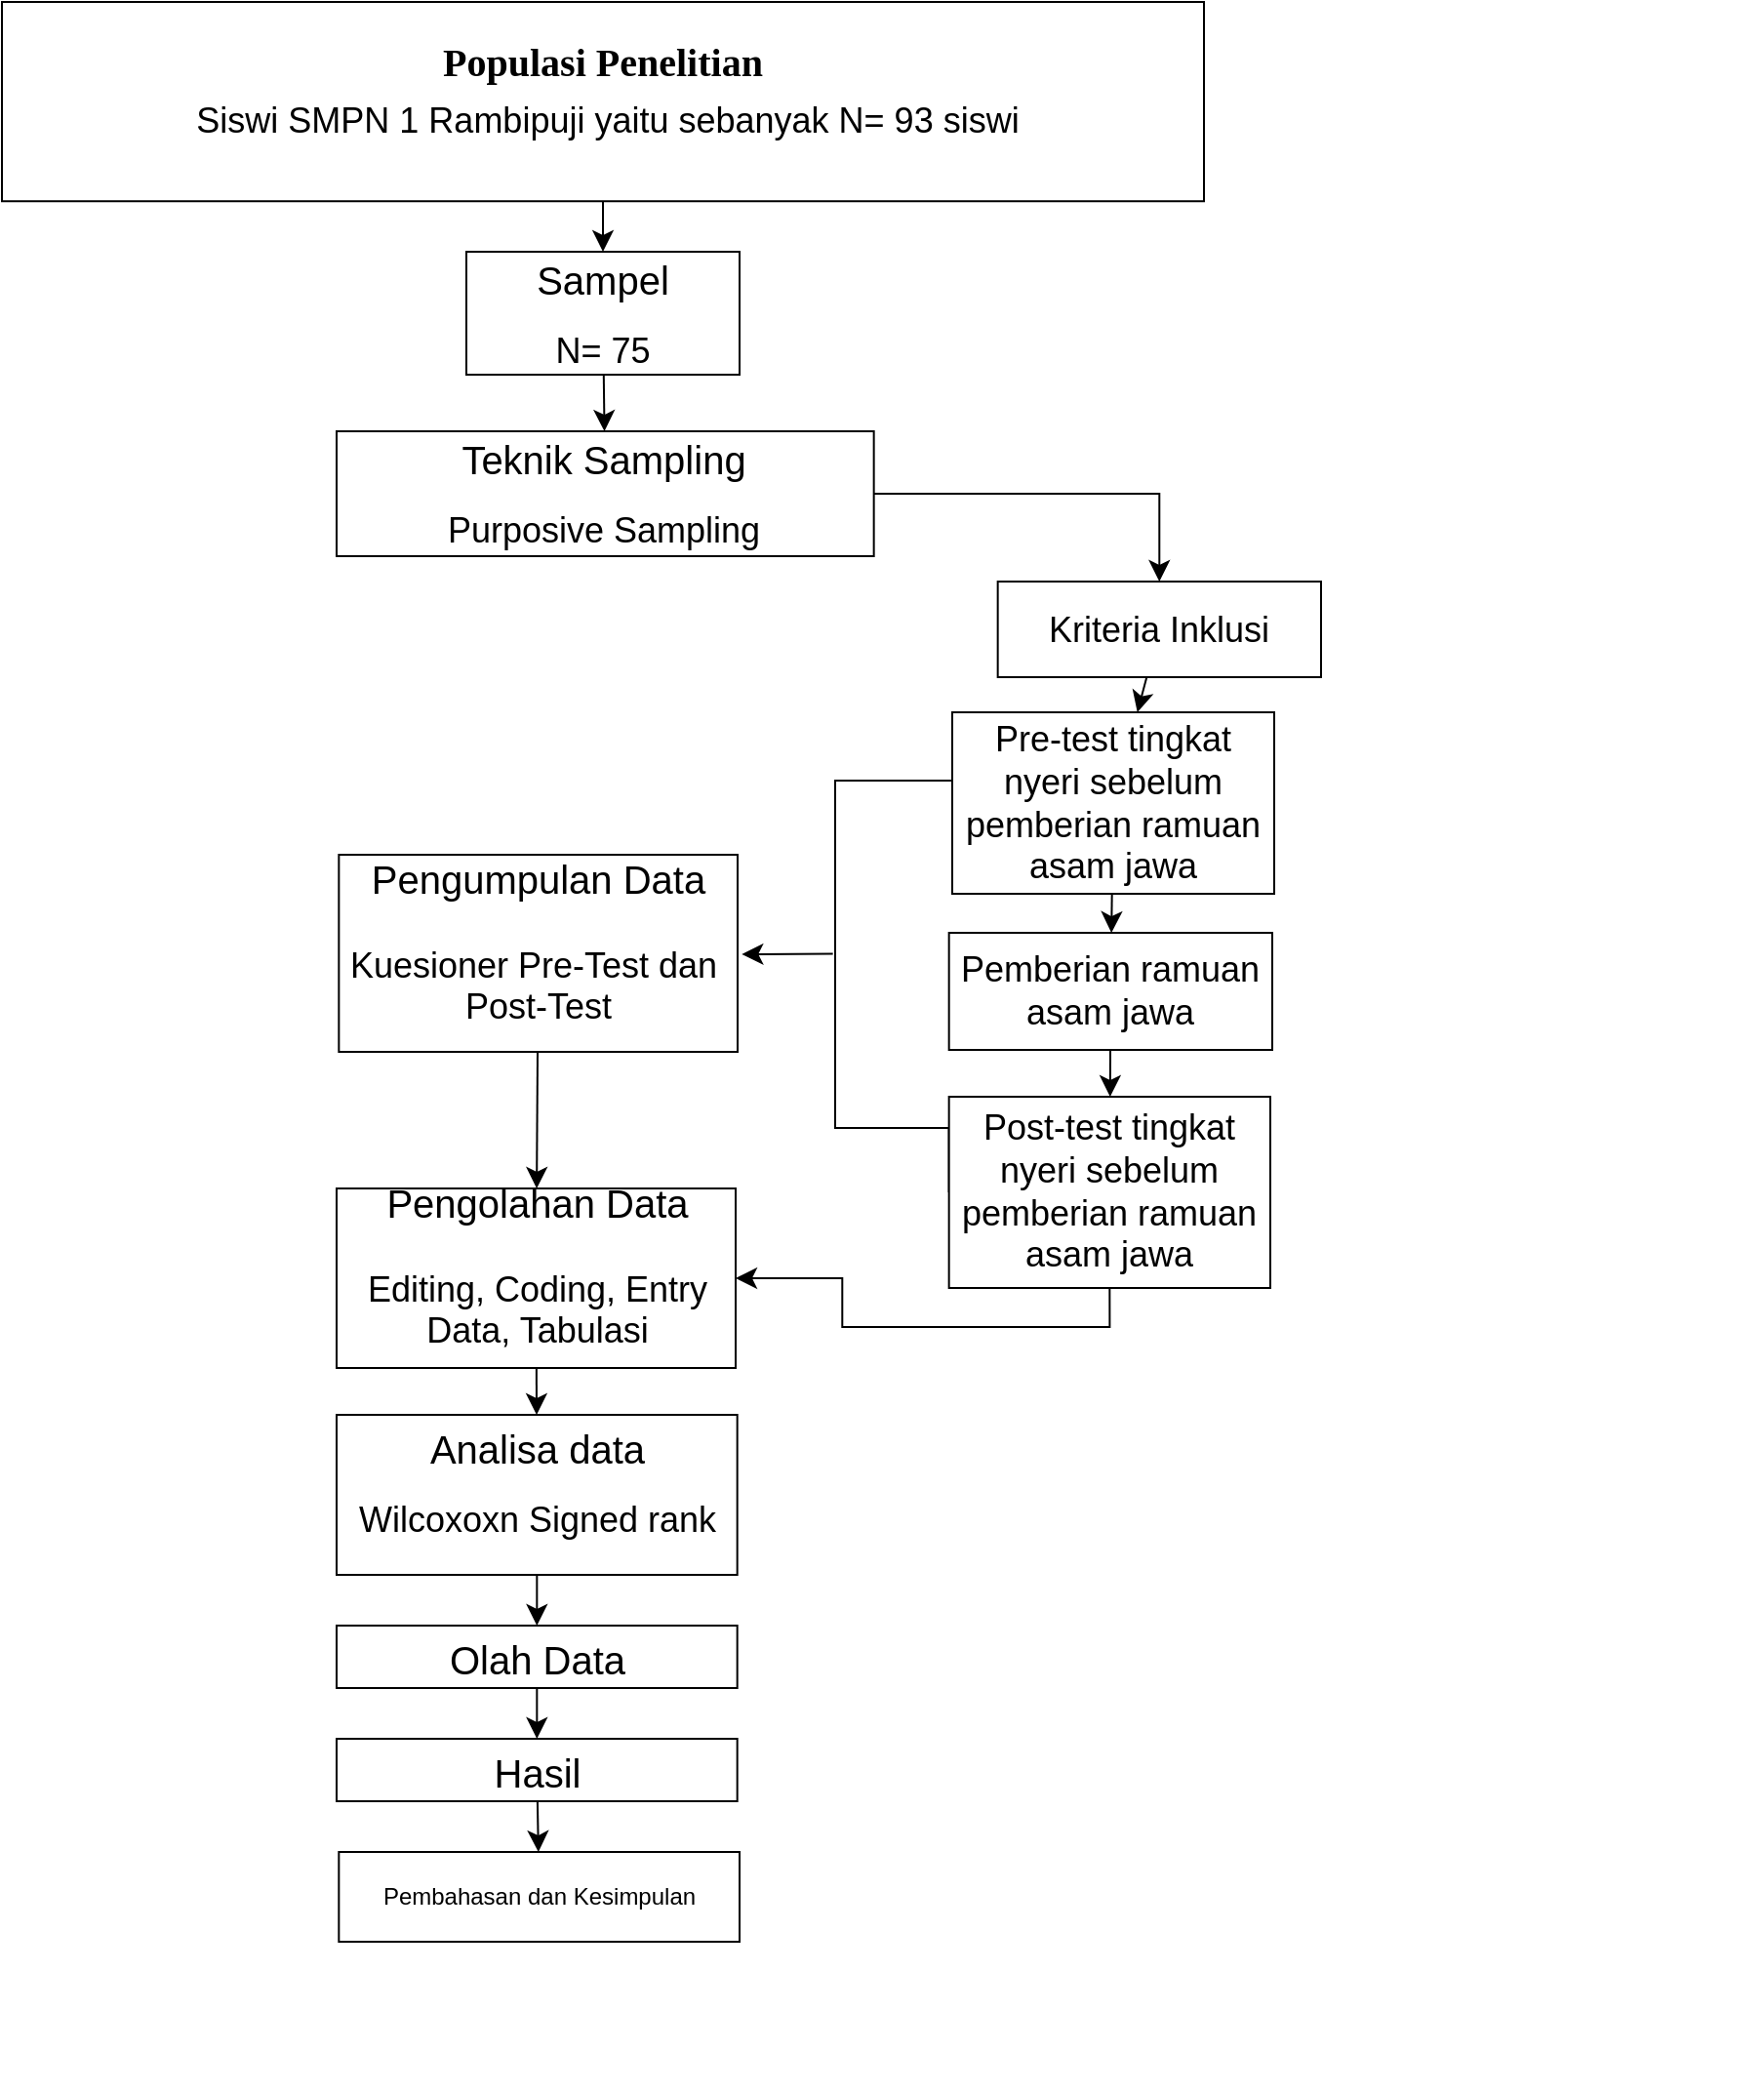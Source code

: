 <mxfile version="26.2.13">
  <diagram name="Halaman-1" id="1_oFxnIw0mCiq7-4HAE7">
    <mxGraphModel dx="2435" dy="1663" grid="0" gridSize="10" guides="1" tooltips="0" connect="1" arrows="1" fold="1" page="0" pageScale="1" pageWidth="827" pageHeight="1169" math="0" shadow="0">
      <root>
        <mxCell id="0" />
        <mxCell id="1" parent="0" />
        <mxCell id="OYHUXtUrew79GNLib5GX-62" value="" style="group" vertex="1" connectable="0" parent="1">
          <mxGeometry x="-1306" y="-992" width="877" height="1064" as="geometry" />
        </mxCell>
        <mxCell id="OYHUXtUrew79GNLib5GX-10" value="&lt;p align=&quot;center&quot; class=&quot;MsoNormal&quot;&gt;&lt;font style=&quot;font-size: 18px;&quot;&gt;Kriteria Inklusi&lt;/font&gt;&lt;/p&gt;" style="whiteSpace=wrap;html=1;rounded=0;" vertex="1" parent="OYHUXtUrew79GNLib5GX-62">
          <mxGeometry x="485.333" y="291" width="165.667" height="49" as="geometry" />
        </mxCell>
        <mxCell id="OYHUXtUrew79GNLib5GX-63" value="" style="group" vertex="1" connectable="0" parent="OYHUXtUrew79GNLib5GX-62">
          <mxGeometry x="-25" y="-6" width="877" height="1064" as="geometry" />
        </mxCell>
        <mxCell id="OYHUXtUrew79GNLib5GX-4" value="" style="edgeStyle=none;curved=1;rounded=0;orthogonalLoop=1;jettySize=auto;html=1;fontSize=12;startSize=8;endSize=8;" edge="1" parent="OYHUXtUrew79GNLib5GX-63" source="OYHUXtUrew79GNLib5GX-1" target="OYHUXtUrew79GNLib5GX-3">
          <mxGeometry relative="1" as="geometry" />
        </mxCell>
        <mxCell id="OYHUXtUrew79GNLib5GX-1" value="&lt;p style=&quot;margin-left: 0cm;&quot; align=&quot;center&quot; class=&quot;MsoListParagraph&quot;&gt;&lt;b&gt;&lt;span style=&quot;font-family: &amp;quot;Times New Roman&amp;quot;, serif;&quot; lang=&quot;IN&quot;&gt;&lt;font style=&quot;font-size: 20px;&quot;&gt;Populasi Penelitian&lt;/font&gt;&lt;/span&gt;&lt;/b&gt;&lt;/p&gt;&lt;p align=&quot;center&quot; class=&quot;MsoNormal&quot;&gt;&lt;span style=&quot;line-height: 12.84px;&quot;&gt;&lt;font style=&quot;font-size: 18px;&quot;&gt;&amp;nbsp;Siswi SMPN 1 Rambipuji yaitu sebanyak N= 93 siswi&lt;/font&gt;&lt;/span&gt;&lt;/p&gt;&lt;div&gt;&lt;br&gt;&lt;/div&gt;" style="rounded=0;whiteSpace=wrap;html=1;" vertex="1" parent="OYHUXtUrew79GNLib5GX-63">
          <mxGeometry width="616" height="102.12" as="geometry" />
        </mxCell>
        <mxCell id="OYHUXtUrew79GNLib5GX-6" value="" style="edgeStyle=none;curved=1;rounded=0;orthogonalLoop=1;jettySize=auto;html=1;fontSize=12;startSize=8;endSize=8;" edge="1" parent="OYHUXtUrew79GNLib5GX-63" source="OYHUXtUrew79GNLib5GX-3" target="OYHUXtUrew79GNLib5GX-5">
          <mxGeometry relative="1" as="geometry" />
        </mxCell>
        <mxCell id="OYHUXtUrew79GNLib5GX-3" value="&lt;font style=&quot;font-size: 20px;&quot;&gt;Sampel&lt;/font&gt;&lt;div&gt;&lt;br&gt;&lt;div&gt;&lt;font style=&quot;font-size: 18px;&quot;&gt;N= 75&lt;/font&gt;&lt;/div&gt;&lt;/div&gt;" style="rounded=0;whiteSpace=wrap;html=1;" vertex="1" parent="OYHUXtUrew79GNLib5GX-63">
          <mxGeometry x="238" y="128" width="140" height="63" as="geometry" />
        </mxCell>
        <mxCell id="OYHUXtUrew79GNLib5GX-22" style="edgeStyle=orthogonalEdgeStyle;rounded=0;orthogonalLoop=1;jettySize=auto;html=1;fontSize=12;startSize=8;endSize=8;exitX=1;exitY=0.5;exitDx=0;exitDy=0;" edge="1" parent="OYHUXtUrew79GNLib5GX-63" source="OYHUXtUrew79GNLib5GX-5" target="OYHUXtUrew79GNLib5GX-10">
          <mxGeometry relative="1" as="geometry">
            <mxPoint x="555.702" y="256.684" as="targetPoint" />
            <mxPoint x="455.0" y="250" as="sourcePoint" />
          </mxGeometry>
        </mxCell>
        <mxCell id="OYHUXtUrew79GNLib5GX-5" value="&lt;font style=&quot;font-size: 20px;&quot;&gt;Teknik Sampling&lt;/font&gt;&lt;div&gt;&lt;br&gt;&lt;/div&gt;&lt;div&gt;&lt;font style=&quot;font-size: 18px;&quot;&gt;Purposive Sampling&lt;/font&gt;&lt;/div&gt;" style="rounded=0;whiteSpace=wrap;html=1;" vertex="1" parent="OYHUXtUrew79GNLib5GX-63">
          <mxGeometry x="171.5" y="220" width="275.33" height="64" as="geometry" />
        </mxCell>
        <mxCell id="OYHUXtUrew79GNLib5GX-24" value="" style="edgeStyle=none;curved=1;rounded=0;orthogonalLoop=1;jettySize=auto;html=1;fontSize=12;startSize=8;endSize=8;" edge="1" parent="OYHUXtUrew79GNLib5GX-63" source="OYHUXtUrew79GNLib5GX-10" target="OYHUXtUrew79GNLib5GX-23">
          <mxGeometry relative="1" as="geometry" />
        </mxCell>
        <mxCell id="OYHUXtUrew79GNLib5GX-26" value="" style="edgeStyle=none;curved=1;rounded=0;orthogonalLoop=1;jettySize=auto;html=1;fontSize=12;startSize=8;endSize=8;" edge="1" parent="OYHUXtUrew79GNLib5GX-63" source="OYHUXtUrew79GNLib5GX-23" target="OYHUXtUrew79GNLib5GX-25">
          <mxGeometry relative="1" as="geometry" />
        </mxCell>
        <mxCell id="OYHUXtUrew79GNLib5GX-32" value="" style="edgeStyle=orthogonalEdgeStyle;rounded=0;orthogonalLoop=1;jettySize=auto;html=1;fontSize=12;startSize=8;endSize=8;entryX=0;entryY=0.5;entryDx=0;entryDy=0;exitX=0;exitY=0.5;exitDx=0;exitDy=0;startArrow=none;startFill=0;endArrow=none;" edge="1" parent="OYHUXtUrew79GNLib5GX-63" source="OYHUXtUrew79GNLib5GX-23" target="OYHUXtUrew79GNLib5GX-29">
          <mxGeometry relative="1" as="geometry">
            <Array as="points">
              <mxPoint x="427" y="399" />
              <mxPoint x="427" y="577" />
            </Array>
          </mxGeometry>
        </mxCell>
        <mxCell id="OYHUXtUrew79GNLib5GX-23" value="&lt;span style=&quot;font-size: 18px;&quot;&gt;Pre-test tingkat&lt;/span&gt;&lt;br style=&quot;font-size: 18px;&quot;&gt;&lt;span style=&quot;font-size: 18px;&quot;&gt;nyeri sebelum pemberian ramuan asam jawa&lt;/span&gt;" style="whiteSpace=wrap;html=1;rounded=0;" vertex="1" parent="OYHUXtUrew79GNLib5GX-63">
          <mxGeometry x="487" y="364" width="165" height="93" as="geometry" />
        </mxCell>
        <mxCell id="OYHUXtUrew79GNLib5GX-30" value="" style="edgeStyle=none;curved=1;rounded=0;orthogonalLoop=1;jettySize=auto;html=1;fontSize=12;startSize=8;endSize=8;" edge="1" parent="OYHUXtUrew79GNLib5GX-63" source="OYHUXtUrew79GNLib5GX-25" target="OYHUXtUrew79GNLib5GX-29">
          <mxGeometry relative="1" as="geometry" />
        </mxCell>
        <mxCell id="OYHUXtUrew79GNLib5GX-25" value="&lt;font style=&quot;font-size: 18px;&quot;&gt;Pemberian ramuan asam jawa&lt;/font&gt;" style="whiteSpace=wrap;html=1;rounded=0;" vertex="1" parent="OYHUXtUrew79GNLib5GX-63">
          <mxGeometry x="485.333" y="477" width="165.667" height="60" as="geometry" />
        </mxCell>
        <mxCell id="OYHUXtUrew79GNLib5GX-43" style="edgeStyle=orthogonalEdgeStyle;rounded=0;orthogonalLoop=1;jettySize=auto;html=1;entryX=1;entryY=0.5;entryDx=0;entryDy=0;fontSize=12;startSize=8;endSize=8;exitX=0.5;exitY=1;exitDx=0;exitDy=0;" edge="1" parent="OYHUXtUrew79GNLib5GX-63" source="OYHUXtUrew79GNLib5GX-29" target="OYHUXtUrew79GNLib5GX-41">
          <mxGeometry relative="1" as="geometry" />
        </mxCell>
        <mxCell id="OYHUXtUrew79GNLib5GX-29" value="&lt;span style=&quot;font-size: 18px;&quot;&gt;Post-test tingkat nyeri sebelum pemberian ramuan asam jawa&lt;/span&gt;" style="whiteSpace=wrap;html=1;rounded=0;" vertex="1" parent="OYHUXtUrew79GNLib5GX-63">
          <mxGeometry x="485.33" y="561" width="164.67" height="98" as="geometry" />
        </mxCell>
        <mxCell id="OYHUXtUrew79GNLib5GX-42" value="" style="edgeStyle=none;curved=1;rounded=0;orthogonalLoop=1;jettySize=auto;html=1;fontSize=12;startSize=8;endSize=8;" edge="1" parent="OYHUXtUrew79GNLib5GX-63" source="OYHUXtUrew79GNLib5GX-31" target="OYHUXtUrew79GNLib5GX-41">
          <mxGeometry relative="1" as="geometry" />
        </mxCell>
        <mxCell id="OYHUXtUrew79GNLib5GX-31" value="&lt;div&gt;&lt;font style=&quot;font-size: 20px;&quot;&gt;Pengumpulan Data&lt;/font&gt;&lt;/div&gt;&lt;div&gt;&lt;span style=&quot;font-size: 18px; background-color: transparent; color: light-dark(rgb(0, 0, 0), rgb(255, 255, 255));&quot;&gt;&lt;br&gt;&lt;/span&gt;&lt;/div&gt;&lt;div&gt;&lt;span style=&quot;font-size: 18px; background-color: transparent; color: light-dark(rgb(0, 0, 0), rgb(255, 255, 255));&quot;&gt;Kuesioner Pre-Test dan&amp;nbsp; Post-Test&lt;/span&gt;&lt;/div&gt;&lt;p align=&quot;center&quot; class=&quot;MsoNormal&quot;&gt;&lt;/p&gt;" style="whiteSpace=wrap;html=1;rounded=0;" vertex="1" parent="OYHUXtUrew79GNLib5GX-63">
          <mxGeometry x="172.67" y="437" width="204.33" height="101" as="geometry" />
        </mxCell>
        <mxCell id="OYHUXtUrew79GNLib5GX-38" style="edgeStyle=none;curved=0;rounded=0;orthogonalLoop=1;jettySize=auto;html=1;fontSize=12;startSize=8;endSize=8;" edge="1" parent="OYHUXtUrew79GNLib5GX-63">
          <mxGeometry relative="1" as="geometry">
            <mxPoint x="379.167" y="488" as="targetPoint" />
            <mxPoint x="425.833" y="487.74" as="sourcePoint" />
          </mxGeometry>
        </mxCell>
        <mxCell id="OYHUXtUrew79GNLib5GX-45" value="" style="edgeStyle=none;curved=1;rounded=0;orthogonalLoop=1;jettySize=auto;html=1;fontSize=12;startSize=8;endSize=8;" edge="1" parent="OYHUXtUrew79GNLib5GX-63" source="OYHUXtUrew79GNLib5GX-41" target="OYHUXtUrew79GNLib5GX-44">
          <mxGeometry relative="1" as="geometry" />
        </mxCell>
        <mxCell id="OYHUXtUrew79GNLib5GX-41" value="&lt;div&gt;&lt;font style=&quot;font-size: 20px;&quot;&gt;Pengolahan Data&lt;/font&gt;&lt;/div&gt;&lt;div&gt;&lt;span style=&quot;background-color: transparent; color: light-dark(rgb(0, 0, 0), rgb(255, 255, 255)); font-size: 18px;&quot;&gt;&lt;br&gt;&lt;/span&gt;&lt;/div&gt;&lt;div&gt;&lt;span style=&quot;background-color: transparent; color: light-dark(rgb(0, 0, 0), rgb(255, 255, 255)); font-size: 18px;&quot;&gt;Editing, Coding, Entry Data, Tabulasi&lt;/span&gt;&lt;/div&gt;&lt;p align=&quot;center&quot; class=&quot;MsoNormal&quot;&gt;&lt;/p&gt;" style="whiteSpace=wrap;html=1;rounded=0;" vertex="1" parent="OYHUXtUrew79GNLib5GX-63">
          <mxGeometry x="171.5" y="608" width="204.5" height="92" as="geometry" />
        </mxCell>
        <mxCell id="OYHUXtUrew79GNLib5GX-55" value="" style="edgeStyle=none;curved=1;rounded=0;orthogonalLoop=1;jettySize=auto;html=1;fontSize=12;startSize=8;endSize=8;" edge="1" parent="OYHUXtUrew79GNLib5GX-63" source="OYHUXtUrew79GNLib5GX-44" target="OYHUXtUrew79GNLib5GX-54">
          <mxGeometry relative="1" as="geometry" />
        </mxCell>
        <mxCell id="OYHUXtUrew79GNLib5GX-44" value="&lt;div&gt;&lt;font style=&quot;font-size: 20px;&quot;&gt;Analisa data&lt;/font&gt;&lt;/div&gt;&lt;div&gt;&lt;br&gt;&lt;/div&gt;&lt;div&gt;&lt;span style=&quot;background-color: transparent; color: light-dark(rgb(0, 0, 0), rgb(255, 255, 255));&quot;&gt;&lt;font style=&quot;font-size: 18px;&quot;&gt;Wilcoxoxn Signed rank&lt;/font&gt;&lt;/span&gt;&lt;/div&gt;&lt;p align=&quot;center&quot; class=&quot;MsoNormal&quot;&gt;&lt;/p&gt;" style="whiteSpace=wrap;html=1;rounded=0;" vertex="1" parent="OYHUXtUrew79GNLib5GX-63">
          <mxGeometry x="171.5" y="724" width="205.333" height="82" as="geometry" />
        </mxCell>
        <mxCell id="OYHUXtUrew79GNLib5GX-49" value="Pembahasan dan Kesimpulan" style="whiteSpace=wrap;html=1;rounded=0;" vertex="1" parent="OYHUXtUrew79GNLib5GX-63">
          <mxGeometry x="172.667" y="948" width="205.333" height="46" as="geometry" />
        </mxCell>
        <mxCell id="OYHUXtUrew79GNLib5GX-60" value="" style="edgeStyle=none;curved=1;rounded=0;orthogonalLoop=1;jettySize=auto;html=1;fontSize=12;startSize=8;endSize=8;" edge="1" parent="OYHUXtUrew79GNLib5GX-63" source="OYHUXtUrew79GNLib5GX-54" target="OYHUXtUrew79GNLib5GX-59">
          <mxGeometry relative="1" as="geometry" />
        </mxCell>
        <mxCell id="OYHUXtUrew79GNLib5GX-54" value="&lt;div&gt;&lt;br&gt;&lt;/div&gt;&lt;div&gt;&lt;font style=&quot;font-size: 20px;&quot;&gt;Olah Data&lt;/font&gt;&lt;/div&gt;&lt;p align=&quot;center&quot; class=&quot;MsoNormal&quot;&gt;&lt;/p&gt;" style="whiteSpace=wrap;html=1;rounded=0;" vertex="1" parent="OYHUXtUrew79GNLib5GX-63">
          <mxGeometry x="171.5" y="832" width="205.333" height="32" as="geometry" />
        </mxCell>
        <mxCell id="OYHUXtUrew79GNLib5GX-61" value="" style="edgeStyle=none;curved=1;rounded=0;orthogonalLoop=1;jettySize=auto;html=1;fontSize=12;startSize=8;endSize=8;" edge="1" parent="OYHUXtUrew79GNLib5GX-63" source="OYHUXtUrew79GNLib5GX-59" target="OYHUXtUrew79GNLib5GX-49">
          <mxGeometry relative="1" as="geometry" />
        </mxCell>
        <mxCell id="OYHUXtUrew79GNLib5GX-59" value="&lt;div&gt;&lt;br&gt;&lt;/div&gt;&lt;div&gt;&lt;font style=&quot;font-size: 20px;&quot;&gt;Hasil&lt;/font&gt;&lt;/div&gt;&lt;p align=&quot;center&quot; class=&quot;MsoNormal&quot;&gt;&lt;/p&gt;" style="whiteSpace=wrap;html=1;rounded=0;" vertex="1" parent="OYHUXtUrew79GNLib5GX-63">
          <mxGeometry x="171.5" y="890" width="205.333" height="32" as="geometry" />
        </mxCell>
      </root>
    </mxGraphModel>
  </diagram>
</mxfile>
